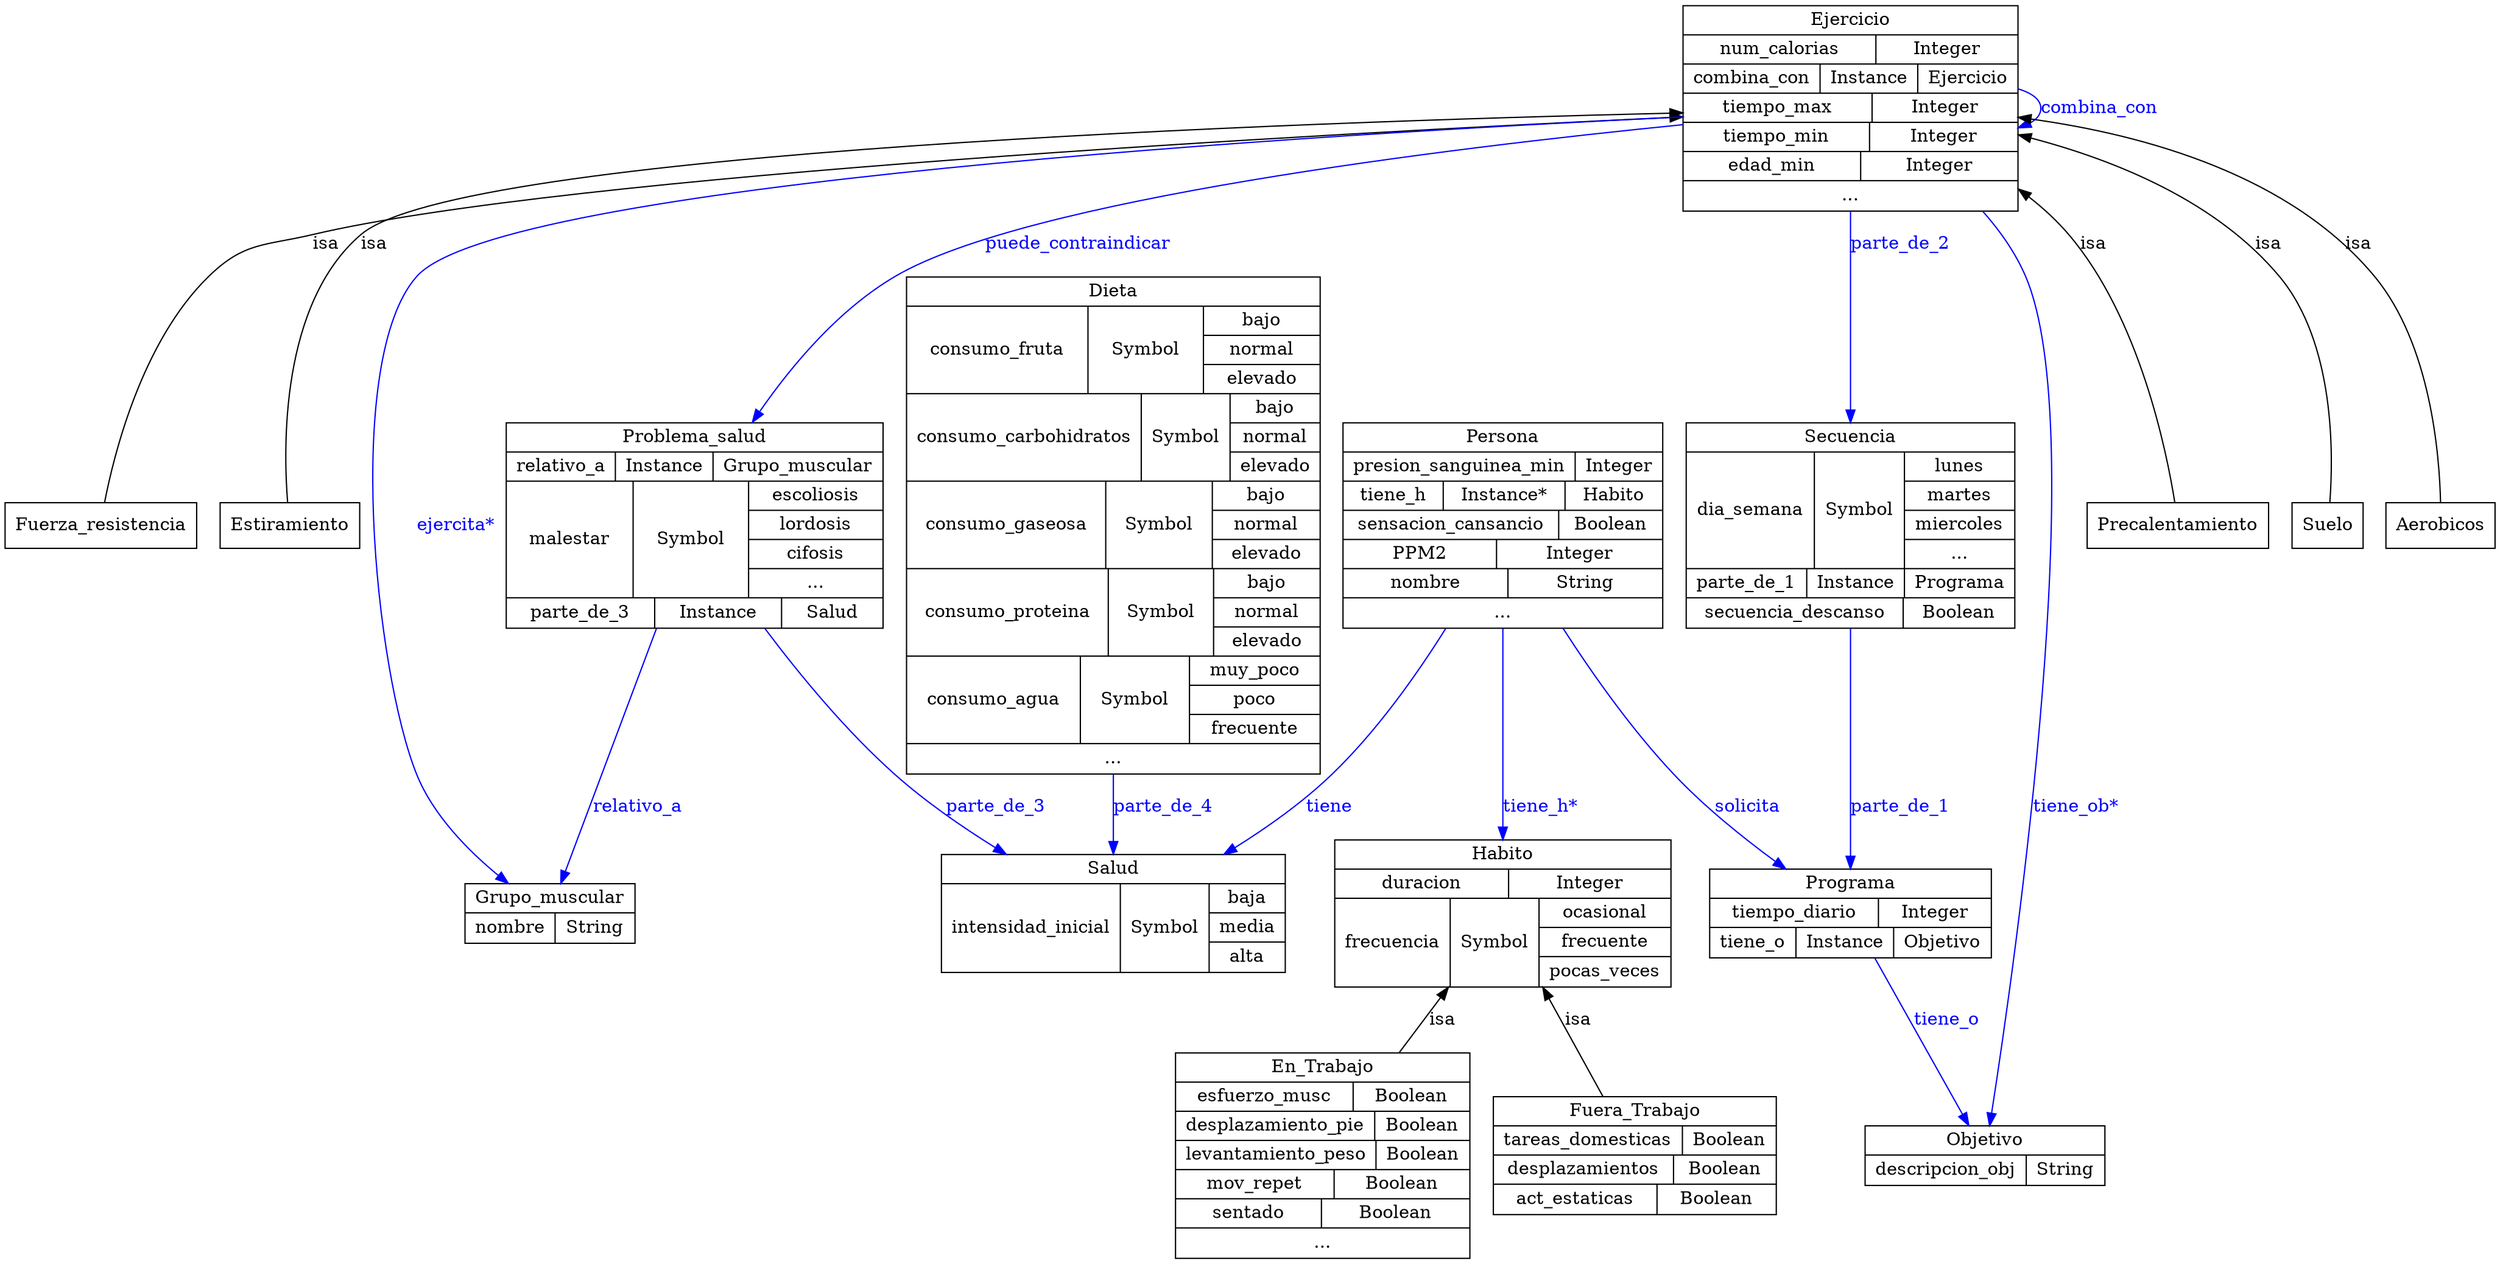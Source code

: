 digraph Ontologia_Practica2_IA_dea {
	graph [bb="0,0,1645,985"];
	node [label="\N"];
	Fuerza_resistencia	 [color="0.0,0.0,0.0",
		fontcolor="0.0,0.0,0.0",
		height=0.5,
		label=Fuerza_resistencia,
		pos="59.5,576",
		shape=box,
		width=1.6528];
	Ejercicio	 [color="0.0,0.0,0.0",
		fontcolor="0.0,0.0,0.0",
		height=2.25,
		label="{Ejercicio|{num_calorias|Integer}|{combina_con|Instance|{Ejercicio}}|{tiempo_max|Integer}|{tiempo_min|Integer}|{edad_min|Integer}|{\
...}}",
		pos="1204.5,904",
		rects="1094,961.5,1315,984.5 1094,938.5,1222,961.5 1222,938.5,1315,961.5 1094,915.5,1187,938.5 1187,915.5,1250,938.5 1250,915.5,1315,938.5 \
1094,892.5,1220,915.5 1220,892.5,1315,915.5 1094,869.5,1218,892.5 1218,869.5,1315,892.5 1094,846.5,1212,869.5 1212,846.5,1315,869.5 \
1094,823.5,1315,846.5",
		shape=record,
		width=3.0694];
	Ejercicio -> Fuerza_resistencia	 [color="0.0,0.0,0.0",
		dir=back,
		fontcolor="0.0,0.0,0.0",
		label=isa,
		lp="205.5,797.5",
		pos="s,1094,897.11 1083.9,896.53 854.01,883.33 361.42,850.64 197.5,805 164.75,795.88 151.23,797.28 128.5,772 80.836,719 65.604,630.95 \
61.165,594.07"];
	Ejercicio -> Ejercicio	 [color="0.6666667,1.0,1.0",
		fontcolor="0.6666667,1.0,1.0",
		label=combina_con,
		lp="1371.5,904",
		pos="e,1315.1,887.79 1315.1,920.21 1326,916.96 1333,911.56 1333,904 1333,898.92 1329.9,894.82 1324.5,891.69",
		style=filled];
	Estiramiento	 [color="0.0,0.0,0.0",
		fontcolor="0.0,0.0,0.0",
		height=0.5,
		label=Estiramiento,
		pos="180.5,576",
		shape=box,
		width=1.1944];
	Ejercicio -> Estiramiento	 [color="0.0,0.0,0.0",
		dir=back,
		fontcolor="0.0,0.0,0.0",
		label=isa,
		lp="237.5,797.5",
		pos="s,1093.6,899.11 1083.5,898.7 836.45,888.82 292,860.89 229.5,805 167.78,749.81 173.4,637.3 178.16,594.27"];
	Grupo_muscular	 [color="0.0,0.0,0.0",
		fontcolor="0.0,0.0,0.0",
		height=0.65278,
		label="{Grupo_muscular|{nombre|String}}",
		pos="306.5,271",
		rects="251,271,362,294 251,248,311,271 311,248,362,271",
		shape=record,
		width=1.5417];
	Ejercicio -> Grupo_muscular	 [color="0.6666667,1.0,1.0",
		fontcolor="0.6666667,1.0,1.0",
		label="ejercita*",
		lp="291.5,576",
		pos="e,296.2,294.16 1093.9,895.57 857.95,878.59 322.07,833.59 268.5,772 211.33,706.27 253.83,465.87 268.5,380 273.04,353.44 283.42,324.74 \
292.19,303.6",
		style=filled];
	Problema_salud	 [color="0.0,0.0,0.0",
		fontcolor="0.0,0.0,0.0",
		height=2.25,
		label="{Problema_salud|{relativo_a|Instance|{Grupo_muscular}}|{malestar|Symbol|{escoliosis|lordosis|cifosis|...}}|{parte_de_3|Instance|{\
Salud}}}",
		pos="446.5,576",
		rects="324,633.5,569,656.5 324,610.5,395,633.5 395,610.5,458,633.5 458,610.5,569,633.5 324,518.5,403,610.5 403,518.5,480,610.5 480,587.5,\
569,610.5 480,564.5,569,587.5 480,541.5,569,564.5 480,518.5,569,541.5 324,495.5,422,518.5 422,495.5,503,518.5 503,495.5,569,518.5",
		shape=record,
		width=3.4028];
	Ejercicio -> Problema_salud	 [color="0.6666667,1.0,1.0",
		fontcolor="0.6666667,1.0,1.0",
		label=puede_contraindicar,
		lp="707,797.5",
		pos="e,482.02,656.54 1093.7,889.94 937.25,869.83 661.48,827.68 578.5,772 539.53,745.85 508.97,703.94 487.11,665.67",
		style=filled];
	Objetivo	 [color="0.0,0.0,0.0",
		fontcolor="0.0,0.0,0.0",
		height=0.65278,
		label="{Objetivo|{descripcion_obj|String}}",
		pos="1272.5,81",
		rects="1194,81,1351,104 1194,58,1301,81 1301,58,1351,81",
		shape=record,
		width=2.1806];
	Ejercicio -> Objetivo	 [color="0.6666667,1.0,1.0",
		fontcolor="0.6666667,1.0,1.0",
		label="tiene_ob*",
		lp="1354,354.5",
		pos="e,1279.2,104.03 1290.7,823.15 1302.9,807.46 1313.6,790.18 1320.5,772 1364.6,655.8 1326.3,335.51 1305.5,213 1299.7,178.71 1289.5,\
140.18 1282,113.83",
		style=filled];
	Secuencia	 [color="0.0,0.0,0.0",
		fontcolor="0.0,0.0,0.0",
		height=2.25,
		label="{Secuencia|{dia_semana|Symbol|{lunes|martes|miercoles|...}}|{parte_de_1|Instance|{Programa}}|{secuencia_descanso|Boolean}}",
		pos="1204.5,576",
		rects="1097.5,633.5,1311.5,656.5 1097.5,541.5,1179.5,633.5 1179.5,541.5,1240.5,633.5 1240.5,610.5,1311.5,633.5 1240.5,587.5,1311.5,610.5 \
1240.5,564.5,1311.5,587.5 1240.5,541.5,1311.5,564.5 1097.5,518.5,1177.5,541.5 1177.5,518.5,1240.5,541.5 1240.5,518.5,1311.5,541.5 \
1097.5,495.5,1238.5,518.5 1238.5,495.5,1311.5,518.5",
		shape=record,
		width=2.9722];
	Ejercicio -> Secuencia	 [color="0.6666667,1.0,1.0",
		fontcolor="0.6666667,1.0,1.0",
		label=parte_de_2,
		lp="1236.5,797.5",
		pos="e,1204.5,656.77 1204.5,823.25 1204.5,776 1204.5,715.99 1204.5,667.04",
		style=filled];
	Precalentamiento	 [color="0.0,0.0,0.0",
		fontcolor="0.0,0.0,0.0",
		height=0.5,
		label=Precalentamiento,
		pos="1423.5,576",
		shape=box,
		width=1.5417];
	Ejercicio -> Precalentamiento	 [color="0.0,0.0,0.0",
		dir=back,
		fontcolor="0.0,0.0,0.0",
		label=isa,
		lp="1369.5,797.5",
		pos="s,1315.1,843.3 1323,836.8 1334.3,827.18 1344.8,816.57 1353.5,805 1403.7,738.08 1418.3,634.81 1422.2,594.22"];
	Suelo	 [color="0.0,0.0,0.0",
		fontcolor="0.0,0.0,0.0",
		height=0.5,
		label=Suelo,
		pos="1524.5,576",
		shape=box,
		width=0.75];
	Ejercicio -> Suelo	 [color="0.0,0.0,0.0",
		dir=back,
		fontcolor="0.0,0.0,0.0",
		label=isa,
		lp="1479.5,797.5",
		pos="s,1315.1,878.15 1324.6,875 1382.3,855.5 1447.4,823.46 1487.5,772 1529.5,718.2 1528.6,630.97 1526.1,594.21"];
	Aerobicos	 [color="0.0,0.0,0.0",
		fontcolor="0.0,0.0,0.0",
		height=0.5,
		label=Aerobicos,
		pos="1607.5,576",
		shape=box,
		width=1.0417];
	Ejercicio -> Aerobicos	 [color="0.0,0.0,0.0",
		dir=back,
		fontcolor="0.0,0.0,0.0",
		label=isa,
		lp="1548.5,797.5",
		pos="s,1315,892.04 1325.1,890.21 1404.2,875.23 1503.3,842.68 1560.5,772 1603.9,718.41 1608.3,631.07 1608,594.24"];
	En_Trabajo	 [color="0.0,0.0,0.0",
		fontcolor="0.0,0.0,0.0",
		height=2.25,
		label="{En_Trabajo|{esfuerzo_musc|Boolean}|{desplazamiento_pie|Boolean}|{levantamiento_peso|Boolean}|{mov_repet|Boolean}|{sentado|Boolean}|{\
...}}",
		pos="829.5,81",
		rects="735,138.5,924,161.5 735,115.5,849,138.5 849,115.5,924,138.5 735,92.5,861,115.5 861,92.5,924,115.5 735,69.5,862,92.5 862,69.5,924,\
92.5 735,46.5,837,69.5 837,46.5,924,69.5 735,23.5,828,46.5 828,23.5,924,46.5 735,0.5,924,23.5",
		shape=record,
		width=2.625];
	Habito	 [color="0.0,0.0,0.0",
		fontcolor="0.0,0.0,0.0",
		height=1.6111,
		label="{Habito|{duracion|Integer}|{frecuencia|Symbol|{ocasional|frecuente|pocas_veces}}}",
		pos="978.5,271",
		rects="867,305.5,1090,328.5 867,282.5,983,305.5 983,282.5,1090,305.5 867,213.5,941,282.5 941,213.5,1001,282.5 1001,259.5,1090,282.5 1001,\
236.5,1090,259.5 1001,213.5,1090,236.5",
		shape=record,
		width=3.0972];
	Habito -> En_Trabajo	 [color="0.0,0.0,0.0",
		dir=back,
		fontcolor="0.0,0.0,0.0",
		label=isa,
		lp="925.5,187.5",
		pos="s,933.59,213.34 927.16,205.22 916.08,191.24 904.23,176.29 892.75,161.8"];
	Fuera_Trabajo	 [color="0.0,0.0,0.0",
		fontcolor="0.0,0.0,0.0",
		height=1.2917,
		label="{Fuera_Trabajo|{tareas_domesticas|Boolean}|{desplazamientos|Boolean}|{act_estaticas|Boolean}}",
		pos="1032.5,81",
		rects="942,104,1123,127 942,81,1061,104 1061,81,1123,104 942,58,1055,81 1055,58,1123,81 942,35,1045,58 1045,35,1123,58",
		shape=record,
		width=2.5139];
	Habito -> Fuera_Trabajo	 [color="0.0,0.0,0.0",
		dir=back,
		fontcolor="0.0,0.0,0.0",
		label=isa,
		lp="1012.5,187.5",
		pos="s,994.78,213.34 997.61,203.45 1004.9,178.2 1013,150.05 1019.5,127.22"];
	Persona	 [color="0.0,0.0,0.0",
		fontcolor="0.0,0.0,0.0",
		height=2.25,
		label="{Persona|{presion_sanguinea_min|Integer}|{tiene_h|Instance*|{Habito}}|{sensacion_cansancio|Boolean}|{PPM2|Integer}|{nombre|String}|{\
...}}",
		pos="978.5,576",
		rects="877.5,633.5,1079.5,656.5 877.5,610.5,1024.5,633.5 1024.5,610.5,1079.5,633.5 877.5,587.5,940.5,610.5 940.5,587.5,1017.5,610.5 1017.5,\
587.5,1079.5,610.5 877.5,564.5,1014.5,587.5 1014.5,564.5,1079.5,587.5 877.5,541.5,976.5,564.5 976.5,541.5,1079.5,564.5 877.5,518.5,\
982.5,541.5 982.5,518.5,1079.5,541.5 877.5,495.5,1079.5,518.5",
		shape=record,
		width=2.8056];
	Persona -> Habito	 [color="0.6666667,1.0,1.0",
		fontcolor="0.6666667,1.0,1.0",
		label="tiene_h*",
		lp="1002,354.5",
		pos="e,978.5,328.6 978.5,495.39 978.5,446.65 978.5,384.99 978.5,338.8",
		style=filled];
	Salud	 [color="0.0,0.0,0.0",
		fontcolor="0.0,0.0,0.0",
		height=1.2917,
		label="{Salud|{intensidad_inicial|Symbol|{baja|media|alta}}}",
		pos="723.5,271",
		rects="612.5,294,834.5,317 612.5,225,724.5,294 724.5,225,784.5,294 784.5,271,834.5,294 784.5,248,834.5,271 784.5,225,834.5,248",
		shape=record,
		width=3.0833];
	Persona -> Salud	 [color="0.6666667,1.0,1.0",
		fontcolor="0.6666667,1.0,1.0",
		label=tiene,
		lp="861.5,354.5",
		pos="e,796.3,317.2 943.01,495.15 924.12,457.79 898.56,414.13 868.5,380 850.02,359.02 826.85,339.57 804.49,323.12",
		style=filled];
	Programa	 [color="0.0,0.0,0.0",
		fontcolor="0.0,0.0,0.0",
		height=0.97222,
		label="{Programa|{tiempo_diario|Integer}|{tiene_o|Instance|{Objetivo}}}",
		pos="1204.5,271",
		rects="1112,282.5,1297,305.5 1112,259.5,1224,282.5 1224,259.5,1297,282.5 1112,236.5,1169,259.5 1169,236.5,1232,259.5 1232,236.5,1297,259.5",
		shape=record,
		width=2.5694];
	Persona -> Programa	 [color="0.6666667,1.0,1.0",
		fontcolor="0.6666667,1.0,1.0",
		label=solicita,
		lp="1137.5,354.5",
		pos="e,1162.3,305.72 1016.4,495.13 1035.6,458.4 1060.7,415.26 1088.5,380 1107.8,355.45 1132.9,331.42 1154.7,312.28",
		style=filled];
	Programa -> Objetivo	 [color="0.6666667,1.0,1.0",
		fontcolor="0.6666667,1.0,1.0",
		label=tiene_o,
		lp="1257,187.5",
		pos="e,1264.5,104.14 1216.7,236.39 1229.2,201.59 1248.8,147.65 1261.1,113.61",
		style=filled];
	Problema_salud -> Salud	 [color="0.6666667,1.0,1.0",
		fontcolor="0.6666667,1.0,1.0",
		label=parte_de_3,
		lp="643.5,354.5",
		pos="e,653.23,317.1 492.05,495.06 515.3,457.91 545.59,414.43 578.5,380 598.2,359.39 622.18,339.8 644.92,323.11",
		style=filled];
	Problema_salud -> Grupo_muscular	 [color="0.6666667,1.0,1.0",
		fontcolor="0.6666667,1.0,1.0",
		label=relativo_a,
		lp="376,354.5",
		pos="e,316.79,294.28 409.72,495.39 380.73,432.66 341.86,348.53 321.07,303.53",
		style=filled];
	Secuencia -> Programa	 [color="0.6666667,1.0,1.0",
		fontcolor="0.6666667,1.0,1.0",
		label=parte_de_1,
		lp="1236.5,354.5",
		pos="e,1204.5,305.73 1204.5,495.39 1204.5,438.01 1204.5,362.72 1204.5,315.86",
		style=filled];
	Dieta	 [color="0.0,0.0,0.0",
		fontcolor="0.0,0.0,0.0",
		height=5.4444,
		label="{Dieta|{consumo_fruta|Symbol|{bajo|normal|elevado}}|{consumo_carbohidratos|Symbol|{bajo|normal|elevado}}|{consumo_gaseosa|Symbol|{\
bajo|normal|elevado}}|{consumo_proteina|Symbol|{bajo|normal|elevado}}|{consumo_agua|Symbol|{muy_poco|poco|frecuente}}|{...}}",
		pos="723.5,576",
		rects="587.5,748.5,859.5,771.5 587.5,679.5,705.5,748.5 705.5,679.5,782.5,748.5 782.5,725.5,859.5,748.5 782.5,702.5,859.5,725.5 782.5,679.5,\
859.5,702.5 587.5,610.5,740.5,679.5 740.5,610.5,800.5,679.5 800.5,656.5,859.5,679.5 800.5,633.5,859.5,656.5 800.5,610.5,859.5,633.5 \
587.5,541.5,718.5,610.5 718.5,541.5,789.5,610.5 789.5,587.5,859.5,610.5 789.5,564.5,859.5,587.5 789.5,541.5,859.5,564.5 587.5,472.5,\
718.5,541.5 718.5,472.5,789.5,541.5 789.5,518.5,859.5,541.5 789.5,495.5,859.5,518.5 789.5,472.5,859.5,495.5 587.5,403.5,699.5,472.5 \
699.5,403.5,770.5,472.5 770.5,449.5,859.5,472.5 770.5,426.5,859.5,449.5 770.5,403.5,859.5,426.5 587.5,380.5,859.5,403.5",
		shape=record,
		width=3.7778];
	Dieta -> Salud	 [color="0.6666667,1.0,1.0",
		fontcolor="0.6666667,1.0,1.0",
		label=parte_de_4,
		lp="755.5,354.5",
		pos="e,723.5,317.12 723.5,380.11 723.5,361.16 723.5,343.2 723.5,327.56",
		style=filled];
}
